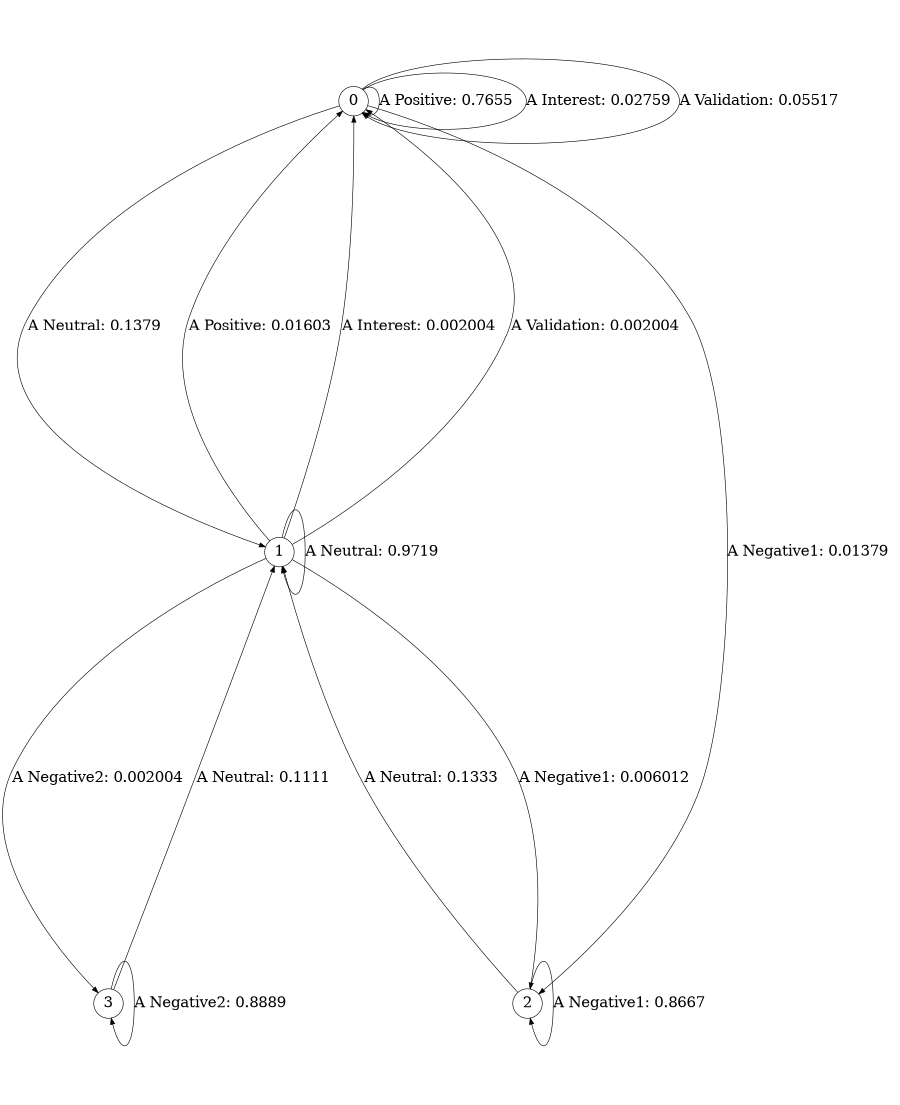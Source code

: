 digraph r9_cssr {
size = "6,8.5";
ratio = "fill";
node [shape = circle];
node [fontsize = 24];
edge [fontsize = 24];
0 -> 0 [label = "A Positive: 0.7655   "];
0 -> 1 [label = "A Neutral: 0.1379   "];
0 -> 2 [label = "A Negative1: 0.01379  "];
0 -> 0 [label = "A Interest: 0.02759  "];
0 -> 0 [label = "A Validation: 0.05517  "];
1 -> 0 [label = "A Positive: 0.01603  "];
1 -> 1 [label = "A Neutral: 0.9719   "];
1 -> 2 [label = "A Negative1: 0.006012  "];
1 -> 0 [label = "A Interest: 0.002004  "];
1 -> 0 [label = "A Validation: 0.002004  "];
1 -> 3 [label = "A Negative2: 0.002004  "];
2 -> 1 [label = "A Neutral: 0.1333   "];
2 -> 2 [label = "A Negative1: 0.8667   "];
3 -> 1 [label = "A Neutral: 0.1111   "];
3 -> 3 [label = "A Negative2: 0.8889   "];
} 